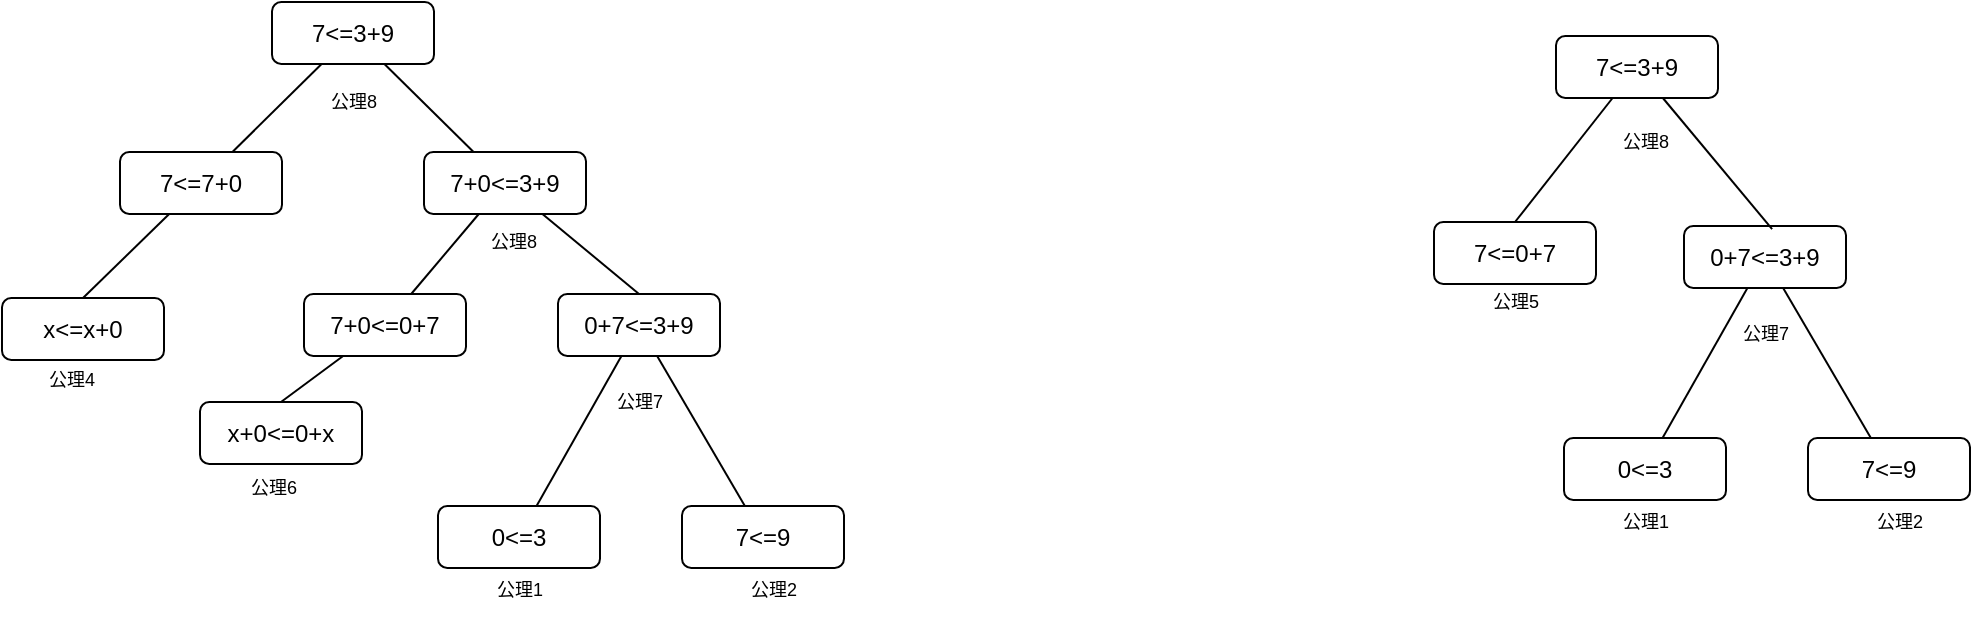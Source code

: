 <mxfile version="24.8.3">
  <diagram name="第 1 页" id="jlVK5qfQyr_egqlrKWcN">
    <mxGraphModel dx="485" dy="291" grid="0" gridSize="10" guides="1" tooltips="1" connect="1" arrows="1" fold="1" page="1" pageScale="1" pageWidth="3300" pageHeight="4681" math="0" shadow="0">
      <root>
        <mxCell id="0" />
        <mxCell id="1" parent="0" />
        <mxCell id="oig0jnd9JJhLx6ScAqAp-3" style="rounded=0;orthogonalLoop=1;jettySize=auto;html=1;endArrow=none;endFill=0;" edge="1" parent="1" source="oig0jnd9JJhLx6ScAqAp-1" target="oig0jnd9JJhLx6ScAqAp-2">
          <mxGeometry relative="1" as="geometry" />
        </mxCell>
        <mxCell id="oig0jnd9JJhLx6ScAqAp-5" style="rounded=0;orthogonalLoop=1;jettySize=auto;html=1;startArrow=none;startFill=0;endArrow=none;endFill=0;" edge="1" parent="1" source="oig0jnd9JJhLx6ScAqAp-1" target="oig0jnd9JJhLx6ScAqAp-4">
          <mxGeometry relative="1" as="geometry" />
        </mxCell>
        <mxCell id="oig0jnd9JJhLx6ScAqAp-1" value="7&amp;lt;=3+9" style="rounded=1;whiteSpace=wrap;html=1;" vertex="1" parent="1">
          <mxGeometry x="1089" y="726" width="81" height="31" as="geometry" />
        </mxCell>
        <mxCell id="oig0jnd9JJhLx6ScAqAp-12" style="rounded=0;orthogonalLoop=1;jettySize=auto;html=1;entryX=0.5;entryY=0;entryDx=0;entryDy=0;endArrow=none;endFill=0;" edge="1" parent="1" source="oig0jnd9JJhLx6ScAqAp-2" target="oig0jnd9JJhLx6ScAqAp-10">
          <mxGeometry relative="1" as="geometry" />
        </mxCell>
        <mxCell id="oig0jnd9JJhLx6ScAqAp-2" value="7&amp;lt;=7+0" style="rounded=1;whiteSpace=wrap;html=1;" vertex="1" parent="1">
          <mxGeometry x="1013" y="801" width="81" height="31" as="geometry" />
        </mxCell>
        <mxCell id="oig0jnd9JJhLx6ScAqAp-15" style="rounded=0;orthogonalLoop=1;jettySize=auto;html=1;endArrow=none;endFill=0;" edge="1" parent="1" source="oig0jnd9JJhLx6ScAqAp-4" target="oig0jnd9JJhLx6ScAqAp-13">
          <mxGeometry relative="1" as="geometry" />
        </mxCell>
        <mxCell id="oig0jnd9JJhLx6ScAqAp-16" style="rounded=0;orthogonalLoop=1;jettySize=auto;html=1;entryX=0.5;entryY=0;entryDx=0;entryDy=0;endArrow=none;endFill=0;" edge="1" parent="1" source="oig0jnd9JJhLx6ScAqAp-4" target="oig0jnd9JJhLx6ScAqAp-14">
          <mxGeometry relative="1" as="geometry" />
        </mxCell>
        <mxCell id="oig0jnd9JJhLx6ScAqAp-4" value="7+0&amp;lt;=3+9" style="rounded=1;whiteSpace=wrap;html=1;" vertex="1" parent="1">
          <mxGeometry x="1165" y="801" width="81" height="31" as="geometry" />
        </mxCell>
        <mxCell id="oig0jnd9JJhLx6ScAqAp-6" value="&lt;font style=&quot;font-size: 9px;&quot;&gt;公理8&lt;/font&gt;" style="text;html=1;align=center;verticalAlign=middle;whiteSpace=wrap;rounded=0;" vertex="1" parent="1">
          <mxGeometry x="1099.5" y="760" width="60" height="30" as="geometry" />
        </mxCell>
        <mxCell id="oig0jnd9JJhLx6ScAqAp-10" value="x&amp;lt;=x+0" style="rounded=1;whiteSpace=wrap;html=1;" vertex="1" parent="1">
          <mxGeometry x="954" y="874" width="81" height="31" as="geometry" />
        </mxCell>
        <mxCell id="oig0jnd9JJhLx6ScAqAp-11" value="&lt;font style=&quot;font-size: 9px;&quot;&gt;公理4&lt;/font&gt;" style="text;html=1;align=center;verticalAlign=middle;whiteSpace=wrap;rounded=0;" vertex="1" parent="1">
          <mxGeometry x="959" y="899" width="60" height="30" as="geometry" />
        </mxCell>
        <mxCell id="oig0jnd9JJhLx6ScAqAp-22" style="rounded=0;orthogonalLoop=1;jettySize=auto;html=1;entryX=0.5;entryY=0;entryDx=0;entryDy=0;endArrow=none;endFill=0;" edge="1" parent="1" source="oig0jnd9JJhLx6ScAqAp-13" target="oig0jnd9JJhLx6ScAqAp-21">
          <mxGeometry relative="1" as="geometry" />
        </mxCell>
        <mxCell id="oig0jnd9JJhLx6ScAqAp-13" value="7+0&amp;lt;=0+7" style="rounded=1;whiteSpace=wrap;html=1;" vertex="1" parent="1">
          <mxGeometry x="1105" y="872" width="81" height="31" as="geometry" />
        </mxCell>
        <mxCell id="oig0jnd9JJhLx6ScAqAp-24" style="rounded=0;orthogonalLoop=1;jettySize=auto;html=1;endArrow=none;endFill=0;" edge="1" parent="1" source="oig0jnd9JJhLx6ScAqAp-14" target="oig0jnd9JJhLx6ScAqAp-23">
          <mxGeometry relative="1" as="geometry" />
        </mxCell>
        <mxCell id="oig0jnd9JJhLx6ScAqAp-26" style="rounded=0;orthogonalLoop=1;jettySize=auto;html=1;endArrow=none;endFill=0;" edge="1" parent="1" source="oig0jnd9JJhLx6ScAqAp-14" target="oig0jnd9JJhLx6ScAqAp-25">
          <mxGeometry relative="1" as="geometry" />
        </mxCell>
        <mxCell id="oig0jnd9JJhLx6ScAqAp-14" value="0+7&amp;lt;=3+9" style="rounded=1;whiteSpace=wrap;html=1;" vertex="1" parent="1">
          <mxGeometry x="1232" y="872" width="81" height="31" as="geometry" />
        </mxCell>
        <mxCell id="oig0jnd9JJhLx6ScAqAp-17" value="&lt;font style=&quot;font-size: 9px;&quot;&gt;公理6&lt;/font&gt;" style="text;html=1;align=center;verticalAlign=middle;whiteSpace=wrap;rounded=0;" vertex="1" parent="1">
          <mxGeometry x="1060" y="953" width="60" height="30" as="geometry" />
        </mxCell>
        <mxCell id="oig0jnd9JJhLx6ScAqAp-18" value="&lt;font style=&quot;font-size: 9px;&quot;&gt;公理8&lt;/font&gt;" style="text;html=1;align=center;verticalAlign=middle;whiteSpace=wrap;rounded=0;" vertex="1" parent="1">
          <mxGeometry x="1180" y="830" width="60" height="30" as="geometry" />
        </mxCell>
        <mxCell id="oig0jnd9JJhLx6ScAqAp-21" value="x+0&amp;lt;=0+x" style="rounded=1;whiteSpace=wrap;html=1;" vertex="1" parent="1">
          <mxGeometry x="1053" y="926" width="81" height="31" as="geometry" />
        </mxCell>
        <mxCell id="oig0jnd9JJhLx6ScAqAp-23" value="0&amp;lt;=3" style="rounded=1;whiteSpace=wrap;html=1;" vertex="1" parent="1">
          <mxGeometry x="1172" y="978" width="81" height="31" as="geometry" />
        </mxCell>
        <mxCell id="oig0jnd9JJhLx6ScAqAp-25" value="7&amp;lt;=9" style="rounded=1;whiteSpace=wrap;html=1;" vertex="1" parent="1">
          <mxGeometry x="1294" y="978" width="81" height="31" as="geometry" />
        </mxCell>
        <mxCell id="oig0jnd9JJhLx6ScAqAp-27" value="&lt;font style=&quot;font-size: 9px;&quot;&gt;公理7&lt;/font&gt;" style="text;html=1;align=center;verticalAlign=middle;whiteSpace=wrap;rounded=0;" vertex="1" parent="1">
          <mxGeometry x="1242.5" y="910" width="60" height="30" as="geometry" />
        </mxCell>
        <mxCell id="oig0jnd9JJhLx6ScAqAp-28" value="&lt;font style=&quot;font-size: 9px;&quot;&gt;公理1&lt;/font&gt;" style="text;html=1;align=center;verticalAlign=middle;whiteSpace=wrap;rounded=0;" vertex="1" parent="1">
          <mxGeometry x="1182.5" y="1004" width="60" height="30" as="geometry" />
        </mxCell>
        <mxCell id="oig0jnd9JJhLx6ScAqAp-29" value="&lt;font style=&quot;font-size: 9px;&quot;&gt;公理2&lt;/font&gt;" style="text;html=1;align=center;verticalAlign=middle;whiteSpace=wrap;rounded=0;" vertex="1" parent="1">
          <mxGeometry x="1310" y="1004" width="60" height="30" as="geometry" />
        </mxCell>
        <mxCell id="oig0jnd9JJhLx6ScAqAp-34" style="rounded=0;orthogonalLoop=1;jettySize=auto;html=1;endArrow=none;endFill=0;" edge="1" parent="1" source="oig0jnd9JJhLx6ScAqAp-36" target="oig0jnd9JJhLx6ScAqAp-38">
          <mxGeometry relative="1" as="geometry" />
        </mxCell>
        <mxCell id="oig0jnd9JJhLx6ScAqAp-35" style="rounded=0;orthogonalLoop=1;jettySize=auto;html=1;endArrow=none;endFill=0;" edge="1" parent="1" source="oig0jnd9JJhLx6ScAqAp-36" target="oig0jnd9JJhLx6ScAqAp-39">
          <mxGeometry relative="1" as="geometry" />
        </mxCell>
        <mxCell id="oig0jnd9JJhLx6ScAqAp-36" value="0+7&amp;lt;=3+9" style="rounded=1;whiteSpace=wrap;html=1;" vertex="1" parent="1">
          <mxGeometry x="1795" y="838" width="81" height="31" as="geometry" />
        </mxCell>
        <mxCell id="oig0jnd9JJhLx6ScAqAp-38" value="0&amp;lt;=3" style="rounded=1;whiteSpace=wrap;html=1;" vertex="1" parent="1">
          <mxGeometry x="1735" y="944" width="81" height="31" as="geometry" />
        </mxCell>
        <mxCell id="oig0jnd9JJhLx6ScAqAp-39" value="7&amp;lt;=9" style="rounded=1;whiteSpace=wrap;html=1;" vertex="1" parent="1">
          <mxGeometry x="1857" y="944" width="81" height="31" as="geometry" />
        </mxCell>
        <mxCell id="oig0jnd9JJhLx6ScAqAp-40" value="&lt;font style=&quot;font-size: 9px;&quot;&gt;公理7&lt;/font&gt;" style="text;html=1;align=center;verticalAlign=middle;whiteSpace=wrap;rounded=0;" vertex="1" parent="1">
          <mxGeometry x="1805.5" y="876" width="60" height="30" as="geometry" />
        </mxCell>
        <mxCell id="oig0jnd9JJhLx6ScAqAp-41" value="&lt;font style=&quot;font-size: 9px;&quot;&gt;公理1&lt;/font&gt;" style="text;html=1;align=center;verticalAlign=middle;whiteSpace=wrap;rounded=0;" vertex="1" parent="1">
          <mxGeometry x="1745.5" y="970" width="60" height="30" as="geometry" />
        </mxCell>
        <mxCell id="oig0jnd9JJhLx6ScAqAp-42" value="&lt;font style=&quot;font-size: 9px;&quot;&gt;公理2&lt;/font&gt;" style="text;html=1;align=center;verticalAlign=middle;whiteSpace=wrap;rounded=0;" vertex="1" parent="1">
          <mxGeometry x="1873" y="970" width="60" height="30" as="geometry" />
        </mxCell>
        <mxCell id="oig0jnd9JJhLx6ScAqAp-44" value="7&amp;lt;=0+7" style="rounded=1;whiteSpace=wrap;html=1;" vertex="1" parent="1">
          <mxGeometry x="1670" y="836" width="81" height="31" as="geometry" />
        </mxCell>
        <mxCell id="oig0jnd9JJhLx6ScAqAp-45" value="&lt;font style=&quot;font-size: 9px;&quot;&gt;公理8&lt;/font&gt;" style="text;html=1;align=center;verticalAlign=middle;whiteSpace=wrap;rounded=0;" vertex="1" parent="1">
          <mxGeometry x="1745.5" y="780" width="60" height="30" as="geometry" />
        </mxCell>
        <mxCell id="oig0jnd9JJhLx6ScAqAp-47" style="rounded=0;orthogonalLoop=1;jettySize=auto;html=1;entryX=0.5;entryY=0;entryDx=0;entryDy=0;endArrow=none;endFill=0;" edge="1" parent="1" source="oig0jnd9JJhLx6ScAqAp-46" target="oig0jnd9JJhLx6ScAqAp-44">
          <mxGeometry relative="1" as="geometry" />
        </mxCell>
        <mxCell id="oig0jnd9JJhLx6ScAqAp-46" value="7&amp;lt;=3+9" style="rounded=1;whiteSpace=wrap;html=1;" vertex="1" parent="1">
          <mxGeometry x="1731" y="743" width="81" height="31" as="geometry" />
        </mxCell>
        <mxCell id="oig0jnd9JJhLx6ScAqAp-48" style="rounded=0;orthogonalLoop=1;jettySize=auto;html=1;entryX=0.544;entryY=0.049;entryDx=0;entryDy=0;entryPerimeter=0;endArrow=none;endFill=0;" edge="1" parent="1" source="oig0jnd9JJhLx6ScAqAp-46" target="oig0jnd9JJhLx6ScAqAp-36">
          <mxGeometry relative="1" as="geometry" />
        </mxCell>
        <mxCell id="oig0jnd9JJhLx6ScAqAp-49" value="&lt;font style=&quot;font-size: 9px;&quot;&gt;公理5&lt;/font&gt;" style="text;html=1;align=center;verticalAlign=middle;whiteSpace=wrap;rounded=0;" vertex="1" parent="1">
          <mxGeometry x="1680.5" y="860" width="60" height="30" as="geometry" />
        </mxCell>
      </root>
    </mxGraphModel>
  </diagram>
</mxfile>
